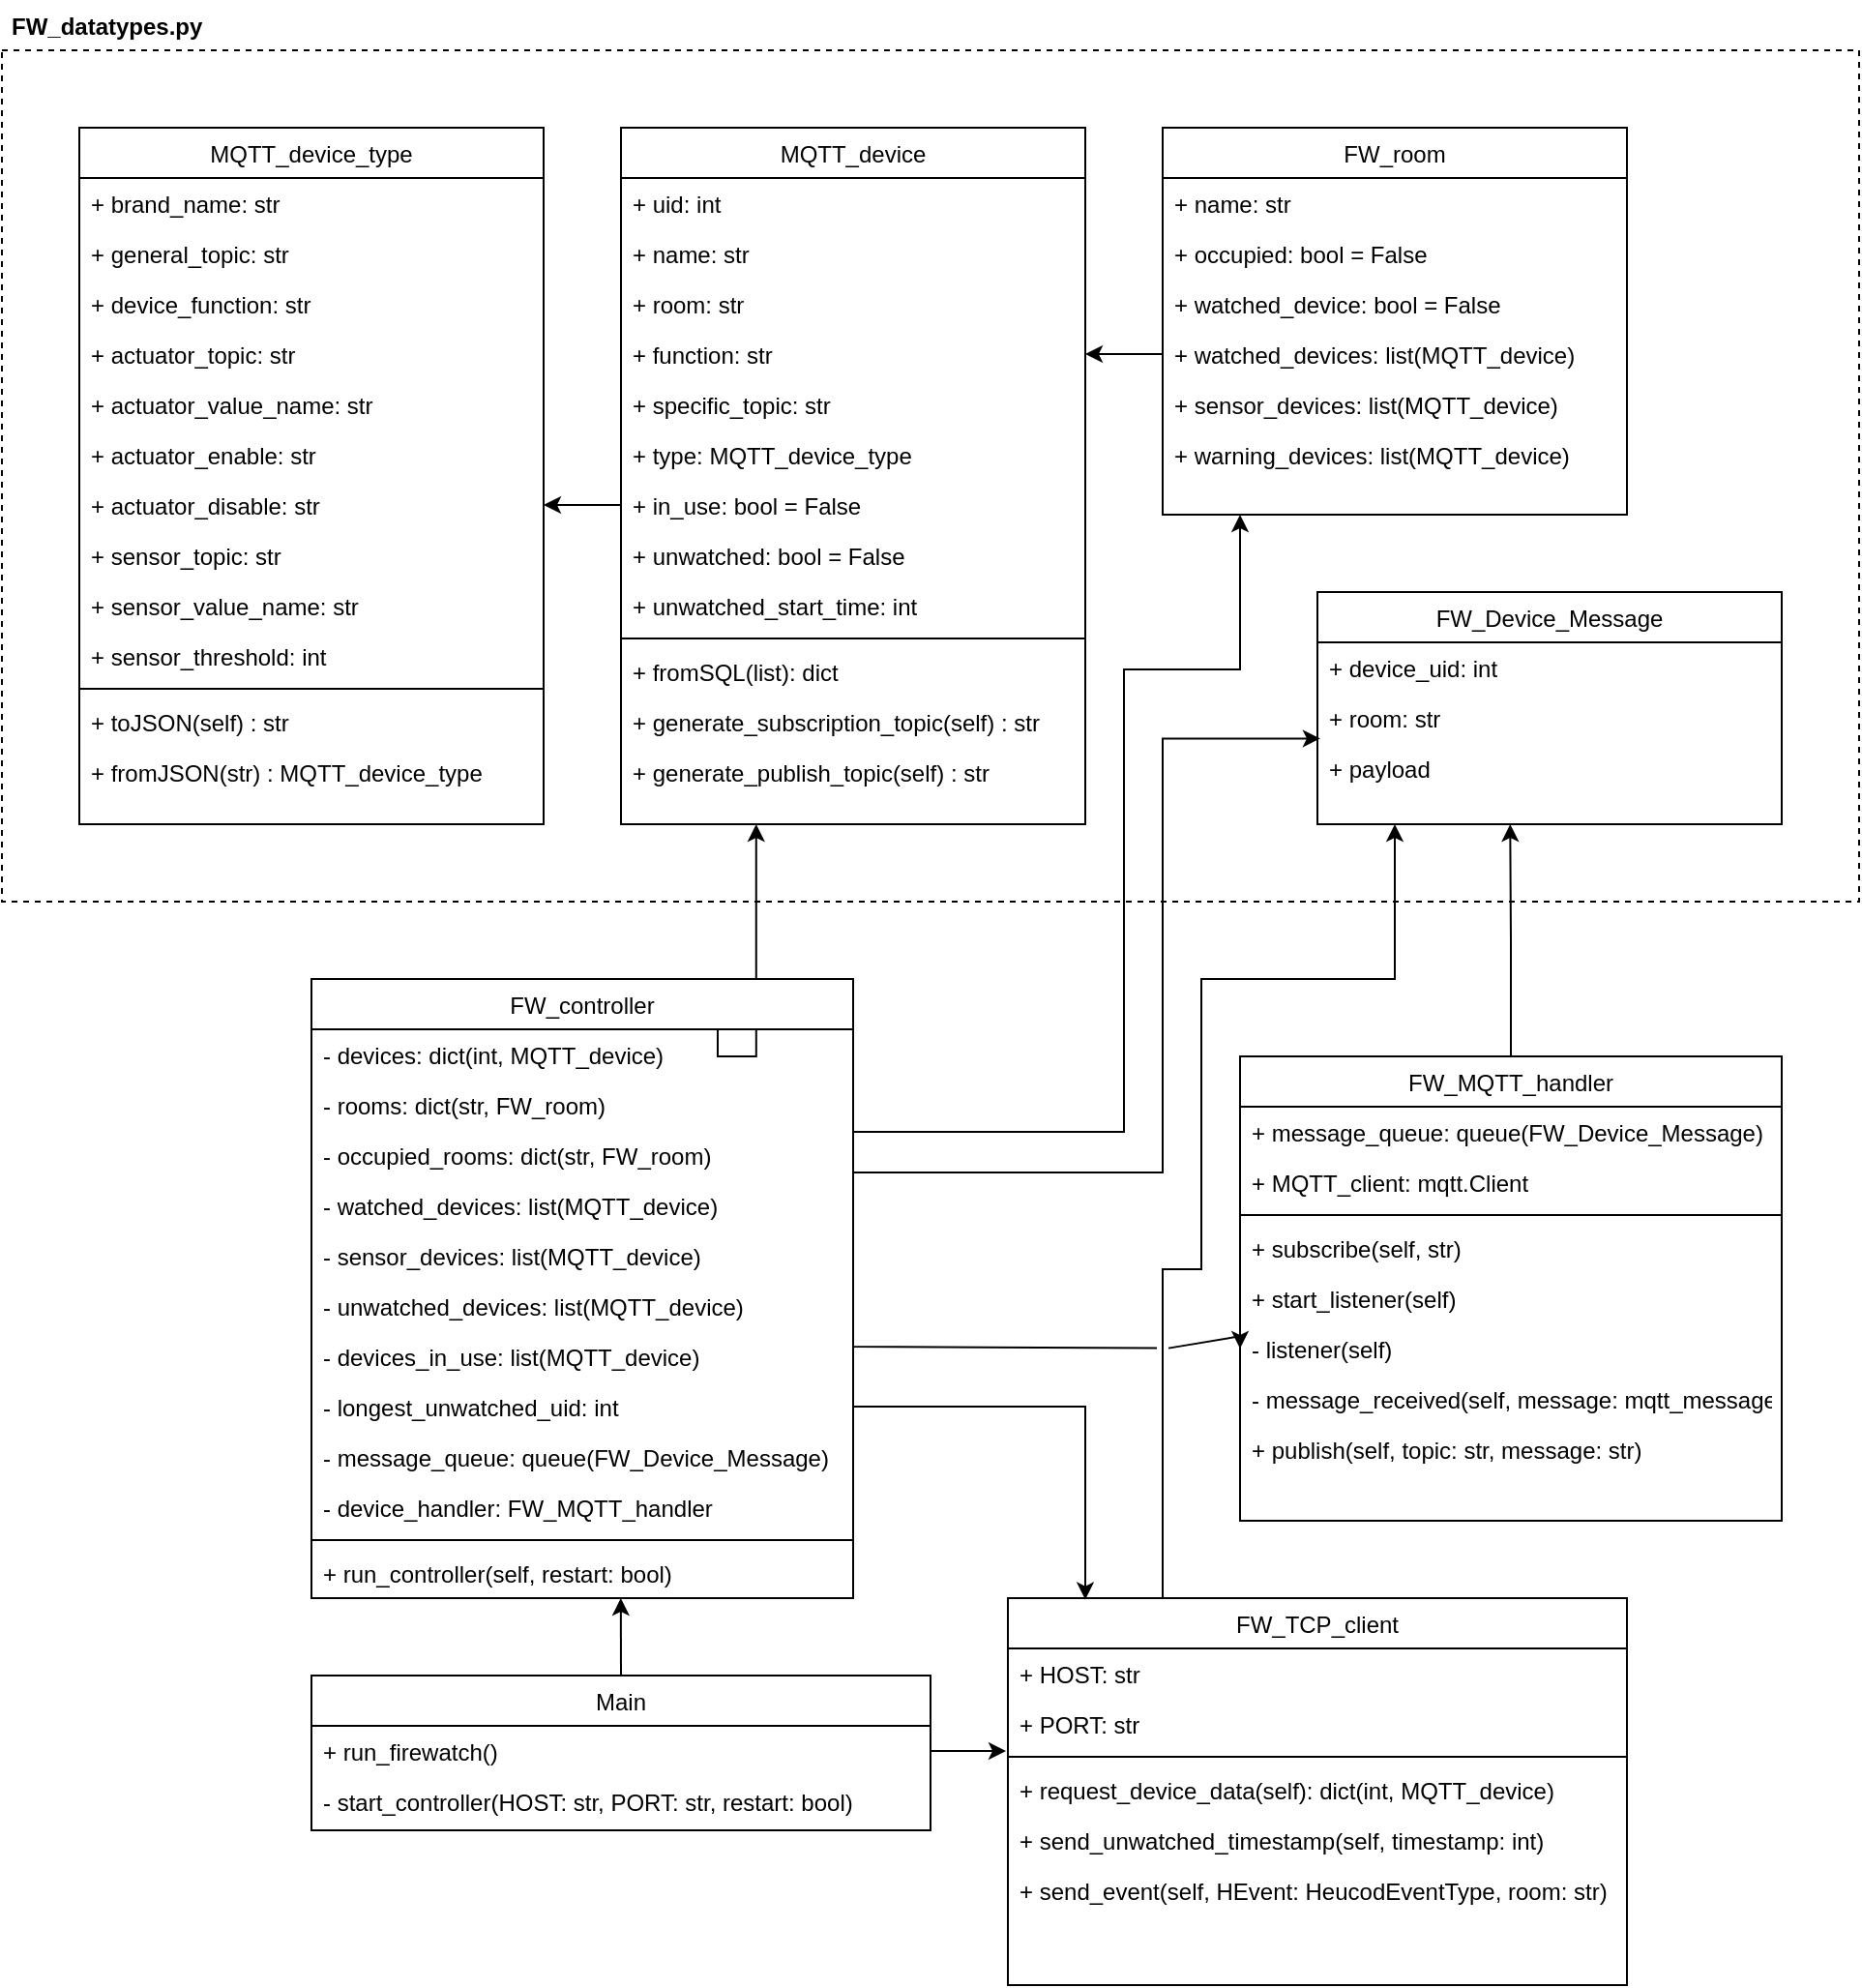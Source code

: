 <mxfile version="18.1.3" type="device"><diagram id="C5RBs43oDa-KdzZeNtuy" name="Page-1"><mxGraphModel dx="1011" dy="1969" grid="1" gridSize="10" guides="1" tooltips="1" connect="1" arrows="1" fold="1" page="1" pageScale="1" pageWidth="827" pageHeight="1169" math="0" shadow="0"><root><mxCell id="WIyWlLk6GJQsqaUBKTNV-0"/><mxCell id="WIyWlLk6GJQsqaUBKTNV-1" parent="WIyWlLk6GJQsqaUBKTNV-0"/><mxCell id="_A-XfgFSIJ4_9AV0MQ3x-53" value="" style="rounded=0;whiteSpace=wrap;html=1;fillColor=none;dashed=1;" vertex="1" parent="WIyWlLk6GJQsqaUBKTNV-1"><mxGeometry x="40" y="80" width="960" height="440" as="geometry"/></mxCell><mxCell id="zkfFHV4jXpPFQw0GAbJ--0" value="MQTT_device_type" style="swimlane;fontStyle=0;align=center;verticalAlign=top;childLayout=stackLayout;horizontal=1;startSize=26;horizontalStack=0;resizeParent=1;resizeLast=0;collapsible=1;marginBottom=0;rounded=0;shadow=0;strokeWidth=1;" parent="WIyWlLk6GJQsqaUBKTNV-1" vertex="1"><mxGeometry x="80" y="120" width="240" height="360" as="geometry"><mxRectangle x="230" y="140" width="160" height="26" as="alternateBounds"/></mxGeometry></mxCell><mxCell id="zkfFHV4jXpPFQw0GAbJ--1" value="+ brand_name: str" style="text;align=left;verticalAlign=top;spacingLeft=4;spacingRight=4;overflow=hidden;rotatable=0;points=[[0,0.5],[1,0.5]];portConstraint=eastwest;" parent="zkfFHV4jXpPFQw0GAbJ--0" vertex="1"><mxGeometry y="26" width="240" height="26" as="geometry"/></mxCell><mxCell id="zkfFHV4jXpPFQw0GAbJ--2" value="+ general_topic: str" style="text;align=left;verticalAlign=top;spacingLeft=4;spacingRight=4;overflow=hidden;rotatable=0;points=[[0,0.5],[1,0.5]];portConstraint=eastwest;rounded=0;shadow=0;html=0;" parent="zkfFHV4jXpPFQw0GAbJ--0" vertex="1"><mxGeometry y="52" width="240" height="26" as="geometry"/></mxCell><mxCell id="zkfFHV4jXpPFQw0GAbJ--3" value="+ device_function: str" style="text;align=left;verticalAlign=top;spacingLeft=4;spacingRight=4;overflow=hidden;rotatable=0;points=[[0,0.5],[1,0.5]];portConstraint=eastwest;rounded=0;shadow=0;html=0;" parent="zkfFHV4jXpPFQw0GAbJ--0" vertex="1"><mxGeometry y="78" width="240" height="26" as="geometry"/></mxCell><mxCell id="zkfFHV4jXpPFQw0GAbJ--5" value="+ actuator_topic: str" style="text;align=left;verticalAlign=top;spacingLeft=4;spacingRight=4;overflow=hidden;rotatable=0;points=[[0,0.5],[1,0.5]];portConstraint=eastwest;" parent="zkfFHV4jXpPFQw0GAbJ--0" vertex="1"><mxGeometry y="104" width="240" height="26" as="geometry"/></mxCell><mxCell id="_A-XfgFSIJ4_9AV0MQ3x-2" value="+ actuator_value_name: str" style="text;align=left;verticalAlign=top;spacingLeft=4;spacingRight=4;overflow=hidden;rotatable=0;points=[[0,0.5],[1,0.5]];portConstraint=eastwest;" vertex="1" parent="zkfFHV4jXpPFQw0GAbJ--0"><mxGeometry y="130" width="240" height="26" as="geometry"/></mxCell><mxCell id="_A-XfgFSIJ4_9AV0MQ3x-3" value="+ actuator_enable: str" style="text;align=left;verticalAlign=top;spacingLeft=4;spacingRight=4;overflow=hidden;rotatable=0;points=[[0,0.5],[1,0.5]];portConstraint=eastwest;" vertex="1" parent="zkfFHV4jXpPFQw0GAbJ--0"><mxGeometry y="156" width="240" height="26" as="geometry"/></mxCell><mxCell id="_A-XfgFSIJ4_9AV0MQ3x-4" value="+ actuator_disable: str" style="text;align=left;verticalAlign=top;spacingLeft=4;spacingRight=4;overflow=hidden;rotatable=0;points=[[0,0.5],[1,0.5]];portConstraint=eastwest;" vertex="1" parent="zkfFHV4jXpPFQw0GAbJ--0"><mxGeometry y="182" width="240" height="26" as="geometry"/></mxCell><mxCell id="_A-XfgFSIJ4_9AV0MQ3x-5" value="+ sensor_topic: str" style="text;align=left;verticalAlign=top;spacingLeft=4;spacingRight=4;overflow=hidden;rotatable=0;points=[[0,0.5],[1,0.5]];portConstraint=eastwest;" vertex="1" parent="zkfFHV4jXpPFQw0GAbJ--0"><mxGeometry y="208" width="240" height="26" as="geometry"/></mxCell><mxCell id="_A-XfgFSIJ4_9AV0MQ3x-6" value="+ sensor_value_name: str" style="text;align=left;verticalAlign=top;spacingLeft=4;spacingRight=4;overflow=hidden;rotatable=0;points=[[0,0.5],[1,0.5]];portConstraint=eastwest;" vertex="1" parent="zkfFHV4jXpPFQw0GAbJ--0"><mxGeometry y="234" width="240" height="26" as="geometry"/></mxCell><mxCell id="_A-XfgFSIJ4_9AV0MQ3x-7" value="+ sensor_threshold: int" style="text;align=left;verticalAlign=top;spacingLeft=4;spacingRight=4;overflow=hidden;rotatable=0;points=[[0,0.5],[1,0.5]];portConstraint=eastwest;" vertex="1" parent="zkfFHV4jXpPFQw0GAbJ--0"><mxGeometry y="260" width="240" height="26" as="geometry"/></mxCell><mxCell id="zkfFHV4jXpPFQw0GAbJ--4" value="" style="line;html=1;strokeWidth=1;align=left;verticalAlign=middle;spacingTop=-1;spacingLeft=3;spacingRight=3;rotatable=0;labelPosition=right;points=[];portConstraint=eastwest;" parent="zkfFHV4jXpPFQw0GAbJ--0" vertex="1"><mxGeometry y="286" width="240" height="8" as="geometry"/></mxCell><mxCell id="_A-XfgFSIJ4_9AV0MQ3x-8" value="+ toJSON(self) : str" style="text;align=left;verticalAlign=top;spacingLeft=4;spacingRight=4;overflow=hidden;rotatable=0;points=[[0,0.5],[1,0.5]];portConstraint=eastwest;" vertex="1" parent="zkfFHV4jXpPFQw0GAbJ--0"><mxGeometry y="294" width="240" height="26" as="geometry"/></mxCell><mxCell id="_A-XfgFSIJ4_9AV0MQ3x-9" value="+ fromJSON(str) : MQTT_device_type" style="text;align=left;verticalAlign=top;spacingLeft=4;spacingRight=4;overflow=hidden;rotatable=0;points=[[0,0.5],[1,0.5]];portConstraint=eastwest;" vertex="1" parent="zkfFHV4jXpPFQw0GAbJ--0"><mxGeometry y="320" width="240" height="26" as="geometry"/></mxCell><mxCell id="_A-XfgFSIJ4_9AV0MQ3x-10" value="MQTT_device" style="swimlane;fontStyle=0;align=center;verticalAlign=top;childLayout=stackLayout;horizontal=1;startSize=26;horizontalStack=0;resizeParent=1;resizeLast=0;collapsible=1;marginBottom=0;rounded=0;shadow=0;strokeWidth=1;" vertex="1" parent="WIyWlLk6GJQsqaUBKTNV-1"><mxGeometry x="360" y="120" width="240" height="360" as="geometry"><mxRectangle x="230" y="140" width="160" height="26" as="alternateBounds"/></mxGeometry></mxCell><mxCell id="_A-XfgFSIJ4_9AV0MQ3x-11" value="+ uid: int" style="text;align=left;verticalAlign=top;spacingLeft=4;spacingRight=4;overflow=hidden;rotatable=0;points=[[0,0.5],[1,0.5]];portConstraint=eastwest;" vertex="1" parent="_A-XfgFSIJ4_9AV0MQ3x-10"><mxGeometry y="26" width="240" height="26" as="geometry"/></mxCell><mxCell id="_A-XfgFSIJ4_9AV0MQ3x-12" value="+ name: str" style="text;align=left;verticalAlign=top;spacingLeft=4;spacingRight=4;overflow=hidden;rotatable=0;points=[[0,0.5],[1,0.5]];portConstraint=eastwest;rounded=0;shadow=0;html=0;" vertex="1" parent="_A-XfgFSIJ4_9AV0MQ3x-10"><mxGeometry y="52" width="240" height="26" as="geometry"/></mxCell><mxCell id="_A-XfgFSIJ4_9AV0MQ3x-13" value="+ room: str" style="text;align=left;verticalAlign=top;spacingLeft=4;spacingRight=4;overflow=hidden;rotatable=0;points=[[0,0.5],[1,0.5]];portConstraint=eastwest;rounded=0;shadow=0;html=0;" vertex="1" parent="_A-XfgFSIJ4_9AV0MQ3x-10"><mxGeometry y="78" width="240" height="26" as="geometry"/></mxCell><mxCell id="_A-XfgFSIJ4_9AV0MQ3x-14" value="+ function: str" style="text;align=left;verticalAlign=top;spacingLeft=4;spacingRight=4;overflow=hidden;rotatable=0;points=[[0,0.5],[1,0.5]];portConstraint=eastwest;" vertex="1" parent="_A-XfgFSIJ4_9AV0MQ3x-10"><mxGeometry y="104" width="240" height="26" as="geometry"/></mxCell><mxCell id="_A-XfgFSIJ4_9AV0MQ3x-15" value="+ specific_topic: str" style="text;align=left;verticalAlign=top;spacingLeft=4;spacingRight=4;overflow=hidden;rotatable=0;points=[[0,0.5],[1,0.5]];portConstraint=eastwest;" vertex="1" parent="_A-XfgFSIJ4_9AV0MQ3x-10"><mxGeometry y="130" width="240" height="26" as="geometry"/></mxCell><mxCell id="_A-XfgFSIJ4_9AV0MQ3x-16" value="+ type: MQTT_device_type" style="text;align=left;verticalAlign=top;spacingLeft=4;spacingRight=4;overflow=hidden;rotatable=0;points=[[0,0.5],[1,0.5]];portConstraint=eastwest;" vertex="1" parent="_A-XfgFSIJ4_9AV0MQ3x-10"><mxGeometry y="156" width="240" height="26" as="geometry"/></mxCell><mxCell id="_A-XfgFSIJ4_9AV0MQ3x-17" value="+ in_use: bool = False" style="text;align=left;verticalAlign=top;spacingLeft=4;spacingRight=4;overflow=hidden;rotatable=0;points=[[0,0.5],[1,0.5]];portConstraint=eastwest;" vertex="1" parent="_A-XfgFSIJ4_9AV0MQ3x-10"><mxGeometry y="182" width="240" height="26" as="geometry"/></mxCell><mxCell id="_A-XfgFSIJ4_9AV0MQ3x-18" value="+ unwatched: bool = False" style="text;align=left;verticalAlign=top;spacingLeft=4;spacingRight=4;overflow=hidden;rotatable=0;points=[[0,0.5],[1,0.5]];portConstraint=eastwest;" vertex="1" parent="_A-XfgFSIJ4_9AV0MQ3x-10"><mxGeometry y="208" width="240" height="26" as="geometry"/></mxCell><mxCell id="_A-XfgFSIJ4_9AV0MQ3x-19" value="+ unwatched_start_time: int" style="text;align=left;verticalAlign=top;spacingLeft=4;spacingRight=4;overflow=hidden;rotatable=0;points=[[0,0.5],[1,0.5]];portConstraint=eastwest;" vertex="1" parent="_A-XfgFSIJ4_9AV0MQ3x-10"><mxGeometry y="234" width="240" height="26" as="geometry"/></mxCell><mxCell id="_A-XfgFSIJ4_9AV0MQ3x-21" value="" style="line;html=1;strokeWidth=1;align=left;verticalAlign=middle;spacingTop=-1;spacingLeft=3;spacingRight=3;rotatable=0;labelPosition=right;points=[];portConstraint=eastwest;" vertex="1" parent="_A-XfgFSIJ4_9AV0MQ3x-10"><mxGeometry y="260" width="240" height="8" as="geometry"/></mxCell><mxCell id="_A-XfgFSIJ4_9AV0MQ3x-22" value="+ fromSQL(list): dict" style="text;align=left;verticalAlign=top;spacingLeft=4;spacingRight=4;overflow=hidden;rotatable=0;points=[[0,0.5],[1,0.5]];portConstraint=eastwest;" vertex="1" parent="_A-XfgFSIJ4_9AV0MQ3x-10"><mxGeometry y="268" width="240" height="26" as="geometry"/></mxCell><mxCell id="_A-XfgFSIJ4_9AV0MQ3x-23" value="+ generate_subscription_topic(self) : str" style="text;align=left;verticalAlign=top;spacingLeft=4;spacingRight=4;overflow=hidden;rotatable=0;points=[[0,0.5],[1,0.5]];portConstraint=eastwest;" vertex="1" parent="_A-XfgFSIJ4_9AV0MQ3x-10"><mxGeometry y="294" width="240" height="26" as="geometry"/></mxCell><mxCell id="_A-XfgFSIJ4_9AV0MQ3x-24" value="+ generate_publish_topic(self) : str" style="text;align=left;verticalAlign=top;spacingLeft=4;spacingRight=4;overflow=hidden;rotatable=0;points=[[0,0.5],[1,0.5]];portConstraint=eastwest;" vertex="1" parent="_A-XfgFSIJ4_9AV0MQ3x-10"><mxGeometry y="320" width="240" height="26" as="geometry"/></mxCell><mxCell id="_A-XfgFSIJ4_9AV0MQ3x-26" style="edgeStyle=orthogonalEdgeStyle;rounded=0;orthogonalLoop=1;jettySize=auto;html=1;exitX=0;exitY=0.5;exitDx=0;exitDy=0;entryX=1;entryY=0.5;entryDx=0;entryDy=0;" edge="1" parent="WIyWlLk6GJQsqaUBKTNV-1" source="_A-XfgFSIJ4_9AV0MQ3x-17" target="_A-XfgFSIJ4_9AV0MQ3x-4"><mxGeometry relative="1" as="geometry"/></mxCell><mxCell id="_A-XfgFSIJ4_9AV0MQ3x-27" value="FW_room" style="swimlane;fontStyle=0;align=center;verticalAlign=top;childLayout=stackLayout;horizontal=1;startSize=26;horizontalStack=0;resizeParent=1;resizeLast=0;collapsible=1;marginBottom=0;rounded=0;shadow=0;strokeWidth=1;" vertex="1" parent="WIyWlLk6GJQsqaUBKTNV-1"><mxGeometry x="640" y="120" width="240" height="200" as="geometry"><mxRectangle x="230" y="140" width="160" height="26" as="alternateBounds"/></mxGeometry></mxCell><mxCell id="_A-XfgFSIJ4_9AV0MQ3x-28" value="+ name: str" style="text;align=left;verticalAlign=top;spacingLeft=4;spacingRight=4;overflow=hidden;rotatable=0;points=[[0,0.5],[1,0.5]];portConstraint=eastwest;" vertex="1" parent="_A-XfgFSIJ4_9AV0MQ3x-27"><mxGeometry y="26" width="240" height="26" as="geometry"/></mxCell><mxCell id="_A-XfgFSIJ4_9AV0MQ3x-29" value="+ occupied: bool = False" style="text;align=left;verticalAlign=top;spacingLeft=4;spacingRight=4;overflow=hidden;rotatable=0;points=[[0,0.5],[1,0.5]];portConstraint=eastwest;rounded=0;shadow=0;html=0;" vertex="1" parent="_A-XfgFSIJ4_9AV0MQ3x-27"><mxGeometry y="52" width="240" height="26" as="geometry"/></mxCell><mxCell id="_A-XfgFSIJ4_9AV0MQ3x-30" value="+ watched_device: bool = False" style="text;align=left;verticalAlign=top;spacingLeft=4;spacingRight=4;overflow=hidden;rotatable=0;points=[[0,0.5],[1,0.5]];portConstraint=eastwest;rounded=0;shadow=0;html=0;" vertex="1" parent="_A-XfgFSIJ4_9AV0MQ3x-27"><mxGeometry y="78" width="240" height="26" as="geometry"/></mxCell><mxCell id="_A-XfgFSIJ4_9AV0MQ3x-41" value="+ watched_devices: list(MQTT_device)" style="text;align=left;verticalAlign=top;spacingLeft=4;spacingRight=4;overflow=hidden;rotatable=0;points=[[0,0.5],[1,0.5]];portConstraint=eastwest;rounded=0;shadow=0;html=0;" vertex="1" parent="_A-XfgFSIJ4_9AV0MQ3x-27"><mxGeometry y="104" width="240" height="26" as="geometry"/></mxCell><mxCell id="_A-XfgFSIJ4_9AV0MQ3x-42" value="+ sensor_devices: list(MQTT_device)" style="text;align=left;verticalAlign=top;spacingLeft=4;spacingRight=4;overflow=hidden;rotatable=0;points=[[0,0.5],[1,0.5]];portConstraint=eastwest;rounded=0;shadow=0;html=0;" vertex="1" parent="_A-XfgFSIJ4_9AV0MQ3x-27"><mxGeometry y="130" width="240" height="26" as="geometry"/></mxCell><mxCell id="_A-XfgFSIJ4_9AV0MQ3x-43" value="+ warning_devices: list(MQTT_device)" style="text;align=left;verticalAlign=top;spacingLeft=4;spacingRight=4;overflow=hidden;rotatable=0;points=[[0,0.5],[1,0.5]];portConstraint=eastwest;rounded=0;shadow=0;html=0;" vertex="1" parent="_A-XfgFSIJ4_9AV0MQ3x-27"><mxGeometry y="156" width="240" height="26" as="geometry"/></mxCell><mxCell id="_A-XfgFSIJ4_9AV0MQ3x-44" style="edgeStyle=orthogonalEdgeStyle;rounded=0;orthogonalLoop=1;jettySize=auto;html=1;exitX=0;exitY=0.5;exitDx=0;exitDy=0;entryX=1;entryY=0.5;entryDx=0;entryDy=0;" edge="1" parent="WIyWlLk6GJQsqaUBKTNV-1" source="_A-XfgFSIJ4_9AV0MQ3x-41" target="_A-XfgFSIJ4_9AV0MQ3x-14"><mxGeometry relative="1" as="geometry"/></mxCell><mxCell id="_A-XfgFSIJ4_9AV0MQ3x-45" value="FW_Device_Message" style="swimlane;fontStyle=0;align=center;verticalAlign=top;childLayout=stackLayout;horizontal=1;startSize=26;horizontalStack=0;resizeParent=1;resizeLast=0;collapsible=1;marginBottom=0;rounded=0;shadow=0;strokeWidth=1;" vertex="1" parent="WIyWlLk6GJQsqaUBKTNV-1"><mxGeometry x="720" y="360" width="240" height="120" as="geometry"><mxRectangle x="230" y="140" width="160" height="26" as="alternateBounds"/></mxGeometry></mxCell><mxCell id="_A-XfgFSIJ4_9AV0MQ3x-46" value="+ device_uid: int" style="text;align=left;verticalAlign=top;spacingLeft=4;spacingRight=4;overflow=hidden;rotatable=0;points=[[0,0.5],[1,0.5]];portConstraint=eastwest;" vertex="1" parent="_A-XfgFSIJ4_9AV0MQ3x-45"><mxGeometry y="26" width="240" height="26" as="geometry"/></mxCell><mxCell id="_A-XfgFSIJ4_9AV0MQ3x-47" value="+ room: str" style="text;align=left;verticalAlign=top;spacingLeft=4;spacingRight=4;overflow=hidden;rotatable=0;points=[[0,0.5],[1,0.5]];portConstraint=eastwest;rounded=0;shadow=0;html=0;" vertex="1" parent="_A-XfgFSIJ4_9AV0MQ3x-45"><mxGeometry y="52" width="240" height="26" as="geometry"/></mxCell><mxCell id="_A-XfgFSIJ4_9AV0MQ3x-48" value="+ payload" style="text;align=left;verticalAlign=top;spacingLeft=4;spacingRight=4;overflow=hidden;rotatable=0;points=[[0,0.5],[1,0.5]];portConstraint=eastwest;rounded=0;shadow=0;html=0;" vertex="1" parent="_A-XfgFSIJ4_9AV0MQ3x-45"><mxGeometry y="78" width="240" height="26" as="geometry"/></mxCell><mxCell id="_A-XfgFSIJ4_9AV0MQ3x-54" value="FW_datatypes.py" style="text;align=left;fontStyle=1;verticalAlign=middle;spacingLeft=3;spacingRight=3;strokeColor=none;rotatable=0;points=[[0,0.5],[1,0.5]];portConstraint=eastwest;dashed=1;fillColor=none;" vertex="1" parent="WIyWlLk6GJQsqaUBKTNV-1"><mxGeometry x="40" y="54" width="80" height="26" as="geometry"/></mxCell><mxCell id="_A-XfgFSIJ4_9AV0MQ3x-95" style="edgeStyle=orthogonalEdgeStyle;rounded=0;orthogonalLoop=1;jettySize=auto;html=1;exitX=0.5;exitY=0;exitDx=0;exitDy=0;" edge="1" parent="WIyWlLk6GJQsqaUBKTNV-1" source="_A-XfgFSIJ4_9AV0MQ3x-55"><mxGeometry relative="1" as="geometry"><mxPoint x="819.632" y="480" as="targetPoint"/></mxGeometry></mxCell><mxCell id="_A-XfgFSIJ4_9AV0MQ3x-55" value="FW_MQTT_handler" style="swimlane;fontStyle=0;align=center;verticalAlign=top;childLayout=stackLayout;horizontal=1;startSize=26;horizontalStack=0;resizeParent=1;resizeLast=0;collapsible=1;marginBottom=0;rounded=0;shadow=0;strokeWidth=1;" vertex="1" parent="WIyWlLk6GJQsqaUBKTNV-1"><mxGeometry x="680" y="600" width="280" height="240" as="geometry"><mxRectangle x="230" y="140" width="160" height="26" as="alternateBounds"/></mxGeometry></mxCell><mxCell id="_A-XfgFSIJ4_9AV0MQ3x-56" value="+ message_queue: queue(FW_Device_Message)" style="text;align=left;verticalAlign=top;spacingLeft=4;spacingRight=4;overflow=hidden;rotatable=0;points=[[0,0.5],[1,0.5]];portConstraint=eastwest;" vertex="1" parent="_A-XfgFSIJ4_9AV0MQ3x-55"><mxGeometry y="26" width="280" height="26" as="geometry"/></mxCell><mxCell id="_A-XfgFSIJ4_9AV0MQ3x-57" value="+ MQTT_client: mqtt.Client" style="text;align=left;verticalAlign=top;spacingLeft=4;spacingRight=4;overflow=hidden;rotatable=0;points=[[0,0.5],[1,0.5]];portConstraint=eastwest;rounded=0;shadow=0;html=0;" vertex="1" parent="_A-XfgFSIJ4_9AV0MQ3x-55"><mxGeometry y="52" width="280" height="26" as="geometry"/></mxCell><mxCell id="_A-XfgFSIJ4_9AV0MQ3x-66" value="" style="line;html=1;strokeWidth=1;align=left;verticalAlign=middle;spacingTop=-1;spacingLeft=3;spacingRight=3;rotatable=0;labelPosition=right;points=[];portConstraint=eastwest;" vertex="1" parent="_A-XfgFSIJ4_9AV0MQ3x-55"><mxGeometry y="78" width="280" height="8" as="geometry"/></mxCell><mxCell id="_A-XfgFSIJ4_9AV0MQ3x-67" value="+ subscribe(self, str)" style="text;align=left;verticalAlign=top;spacingLeft=4;spacingRight=4;overflow=hidden;rotatable=0;points=[[0,0.5],[1,0.5]];portConstraint=eastwest;" vertex="1" parent="_A-XfgFSIJ4_9AV0MQ3x-55"><mxGeometry y="86" width="280" height="26" as="geometry"/></mxCell><mxCell id="_A-XfgFSIJ4_9AV0MQ3x-68" value="+ start_listener(self)" style="text;align=left;verticalAlign=top;spacingLeft=4;spacingRight=4;overflow=hidden;rotatable=0;points=[[0,0.5],[1,0.5]];portConstraint=eastwest;" vertex="1" parent="_A-XfgFSIJ4_9AV0MQ3x-55"><mxGeometry y="112" width="280" height="26" as="geometry"/></mxCell><mxCell id="_A-XfgFSIJ4_9AV0MQ3x-69" value="- listener(self)" style="text;align=left;verticalAlign=top;spacingLeft=4;spacingRight=4;overflow=hidden;rotatable=0;points=[[0,0.5],[1,0.5]];portConstraint=eastwest;" vertex="1" parent="_A-XfgFSIJ4_9AV0MQ3x-55"><mxGeometry y="138" width="280" height="26" as="geometry"/></mxCell><mxCell id="_A-XfgFSIJ4_9AV0MQ3x-70" value="- message_received(self, message: mqtt_message" style="text;align=left;verticalAlign=top;spacingLeft=4;spacingRight=4;overflow=hidden;rotatable=0;points=[[0,0.5],[1,0.5]];portConstraint=eastwest;" vertex="1" parent="_A-XfgFSIJ4_9AV0MQ3x-55"><mxGeometry y="164" width="280" height="26" as="geometry"/></mxCell><mxCell id="_A-XfgFSIJ4_9AV0MQ3x-71" value="+ publish(self, topic: str, message: str)" style="text;align=left;verticalAlign=top;spacingLeft=4;spacingRight=4;overflow=hidden;rotatable=0;points=[[0,0.5],[1,0.5]];portConstraint=eastwest;" vertex="1" parent="_A-XfgFSIJ4_9AV0MQ3x-55"><mxGeometry y="190" width="280" height="26" as="geometry"/></mxCell><mxCell id="_A-XfgFSIJ4_9AV0MQ3x-94" style="edgeStyle=orthogonalEdgeStyle;rounded=0;orthogonalLoop=1;jettySize=auto;html=1;exitX=0.25;exitY=0;exitDx=0;exitDy=0;" edge="1" parent="WIyWlLk6GJQsqaUBKTNV-1" source="_A-XfgFSIJ4_9AV0MQ3x-74"><mxGeometry relative="1" as="geometry"><mxPoint x="760" y="480" as="targetPoint"/><Array as="points"><mxPoint x="640" y="710"/><mxPoint x="660" y="710"/><mxPoint x="660" y="560"/><mxPoint x="760" y="560"/></Array></mxGeometry></mxCell><mxCell id="_A-XfgFSIJ4_9AV0MQ3x-74" value="FW_TCP_client" style="swimlane;fontStyle=0;align=center;verticalAlign=top;childLayout=stackLayout;horizontal=1;startSize=26;horizontalStack=0;resizeParent=1;resizeLast=0;collapsible=1;marginBottom=0;rounded=0;shadow=0;strokeWidth=1;" vertex="1" parent="WIyWlLk6GJQsqaUBKTNV-1"><mxGeometry x="560" y="880" width="320" height="200" as="geometry"><mxRectangle x="230" y="140" width="160" height="26" as="alternateBounds"/></mxGeometry></mxCell><mxCell id="_A-XfgFSIJ4_9AV0MQ3x-75" value="+ HOST: str" style="text;align=left;verticalAlign=top;spacingLeft=4;spacingRight=4;overflow=hidden;rotatable=0;points=[[0,0.5],[1,0.5]];portConstraint=eastwest;" vertex="1" parent="_A-XfgFSIJ4_9AV0MQ3x-74"><mxGeometry y="26" width="320" height="26" as="geometry"/></mxCell><mxCell id="_A-XfgFSIJ4_9AV0MQ3x-76" value="+ PORT: str" style="text;align=left;verticalAlign=top;spacingLeft=4;spacingRight=4;overflow=hidden;rotatable=0;points=[[0,0.5],[1,0.5]];portConstraint=eastwest;rounded=0;shadow=0;html=0;" vertex="1" parent="_A-XfgFSIJ4_9AV0MQ3x-74"><mxGeometry y="52" width="320" height="26" as="geometry"/></mxCell><mxCell id="_A-XfgFSIJ4_9AV0MQ3x-77" value="" style="line;html=1;strokeWidth=1;align=left;verticalAlign=middle;spacingTop=-1;spacingLeft=3;spacingRight=3;rotatable=0;labelPosition=right;points=[];portConstraint=eastwest;" vertex="1" parent="_A-XfgFSIJ4_9AV0MQ3x-74"><mxGeometry y="78" width="320" height="8" as="geometry"/></mxCell><mxCell id="_A-XfgFSIJ4_9AV0MQ3x-78" value="+ request_device_data(self): dict(int, MQTT_device)" style="text;align=left;verticalAlign=top;spacingLeft=4;spacingRight=4;overflow=hidden;rotatable=0;points=[[0,0.5],[1,0.5]];portConstraint=eastwest;" vertex="1" parent="_A-XfgFSIJ4_9AV0MQ3x-74"><mxGeometry y="86" width="320" height="26" as="geometry"/></mxCell><mxCell id="_A-XfgFSIJ4_9AV0MQ3x-79" value="+ send_unwatched_timestamp(self, timestamp: int)" style="text;align=left;verticalAlign=top;spacingLeft=4;spacingRight=4;overflow=hidden;rotatable=0;points=[[0,0.5],[1,0.5]];portConstraint=eastwest;" vertex="1" parent="_A-XfgFSIJ4_9AV0MQ3x-74"><mxGeometry y="112" width="320" height="26" as="geometry"/></mxCell><mxCell id="_A-XfgFSIJ4_9AV0MQ3x-80" value="+ send_event(self, HEvent: HeucodEventType, room: str)" style="text;align=left;verticalAlign=top;spacingLeft=4;spacingRight=4;overflow=hidden;rotatable=0;points=[[0,0.5],[1,0.5]];portConstraint=eastwest;" vertex="1" parent="_A-XfgFSIJ4_9AV0MQ3x-74"><mxGeometry y="138" width="320" height="26" as="geometry"/></mxCell><mxCell id="_A-XfgFSIJ4_9AV0MQ3x-98" style="edgeStyle=orthogonalEdgeStyle;rounded=0;orthogonalLoop=1;jettySize=auto;html=1;exitX=0.75;exitY=0;exitDx=0;exitDy=0;" edge="1" parent="WIyWlLk6GJQsqaUBKTNV-1" source="_A-XfgFSIJ4_9AV0MQ3x-85"><mxGeometry relative="1" as="geometry"><mxPoint x="429.882" y="480" as="targetPoint"/><Array as="points"><mxPoint x="430" y="600"/></Array></mxGeometry></mxCell><mxCell id="_A-XfgFSIJ4_9AV0MQ3x-85" value="FW_controller" style="swimlane;fontStyle=0;align=center;verticalAlign=top;childLayout=stackLayout;horizontal=1;startSize=26;horizontalStack=0;resizeParent=1;resizeLast=0;collapsible=1;marginBottom=0;rounded=0;shadow=0;strokeWidth=1;" vertex="1" parent="WIyWlLk6GJQsqaUBKTNV-1"><mxGeometry x="200" y="560" width="280" height="320" as="geometry"><mxRectangle x="230" y="140" width="160" height="26" as="alternateBounds"/></mxGeometry></mxCell><mxCell id="_A-XfgFSIJ4_9AV0MQ3x-86" value="- devices: dict(int, MQTT_device)" style="text;align=left;verticalAlign=top;spacingLeft=4;spacingRight=4;overflow=hidden;rotatable=0;points=[[0,0.5],[1,0.5]];portConstraint=eastwest;" vertex="1" parent="_A-XfgFSIJ4_9AV0MQ3x-85"><mxGeometry y="26" width="280" height="26" as="geometry"/></mxCell><mxCell id="_A-XfgFSIJ4_9AV0MQ3x-87" value="- rooms: dict(str, FW_room)" style="text;align=left;verticalAlign=top;spacingLeft=4;spacingRight=4;overflow=hidden;rotatable=0;points=[[0,0.5],[1,0.5]];portConstraint=eastwest;rounded=0;shadow=0;html=0;" vertex="1" parent="_A-XfgFSIJ4_9AV0MQ3x-85"><mxGeometry y="52" width="280" height="26" as="geometry"/></mxCell><mxCell id="_A-XfgFSIJ4_9AV0MQ3x-89" value="- occupied_rooms: dict(str, FW_room)" style="text;align=left;verticalAlign=top;spacingLeft=4;spacingRight=4;overflow=hidden;rotatable=0;points=[[0,0.5],[1,0.5]];portConstraint=eastwest;" vertex="1" parent="_A-XfgFSIJ4_9AV0MQ3x-85"><mxGeometry y="78" width="280" height="26" as="geometry"/></mxCell><mxCell id="_A-XfgFSIJ4_9AV0MQ3x-90" value="- watched_devices: list(MQTT_device)" style="text;align=left;verticalAlign=top;spacingLeft=4;spacingRight=4;overflow=hidden;rotatable=0;points=[[0,0.5],[1,0.5]];portConstraint=eastwest;" vertex="1" parent="_A-XfgFSIJ4_9AV0MQ3x-85"><mxGeometry y="104" width="280" height="26" as="geometry"/></mxCell><mxCell id="_A-XfgFSIJ4_9AV0MQ3x-91" value="- sensor_devices: list(MQTT_device)" style="text;align=left;verticalAlign=top;spacingLeft=4;spacingRight=4;overflow=hidden;rotatable=0;points=[[0,0.5],[1,0.5]];portConstraint=eastwest;" vertex="1" parent="_A-XfgFSIJ4_9AV0MQ3x-85"><mxGeometry y="130" width="280" height="26" as="geometry"/></mxCell><mxCell id="_A-XfgFSIJ4_9AV0MQ3x-92" value="- unwatched_devices: list(MQTT_device)" style="text;align=left;verticalAlign=top;spacingLeft=4;spacingRight=4;overflow=hidden;rotatable=0;points=[[0,0.5],[1,0.5]];portConstraint=eastwest;" vertex="1" parent="_A-XfgFSIJ4_9AV0MQ3x-85"><mxGeometry y="156" width="280" height="26" as="geometry"/></mxCell><mxCell id="_A-XfgFSIJ4_9AV0MQ3x-93" value="- devices_in_use: list(MQTT_device)" style="text;align=left;verticalAlign=top;spacingLeft=4;spacingRight=4;overflow=hidden;rotatable=0;points=[[0,0.5],[1,0.5]];portConstraint=eastwest;" vertex="1" parent="_A-XfgFSIJ4_9AV0MQ3x-85"><mxGeometry y="182" width="280" height="26" as="geometry"/></mxCell><mxCell id="_A-XfgFSIJ4_9AV0MQ3x-102" value="- longest_unwatched_uid: int" style="text;align=left;verticalAlign=top;spacingLeft=4;spacingRight=4;overflow=hidden;rotatable=0;points=[[0,0.5],[1,0.5]];portConstraint=eastwest;" vertex="1" parent="_A-XfgFSIJ4_9AV0MQ3x-85"><mxGeometry y="208" width="280" height="26" as="geometry"/></mxCell><mxCell id="_A-XfgFSIJ4_9AV0MQ3x-103" value="- message_queue: queue(FW_Device_Message)" style="text;align=left;verticalAlign=top;spacingLeft=4;spacingRight=4;overflow=hidden;rotatable=0;points=[[0,0.5],[1,0.5]];portConstraint=eastwest;" vertex="1" parent="_A-XfgFSIJ4_9AV0MQ3x-85"><mxGeometry y="234" width="280" height="26" as="geometry"/></mxCell><mxCell id="_A-XfgFSIJ4_9AV0MQ3x-104" value="- device_handler: FW_MQTT_handler" style="text;align=left;verticalAlign=top;spacingLeft=4;spacingRight=4;overflow=hidden;rotatable=0;points=[[0,0.5],[1,0.5]];portConstraint=eastwest;" vertex="1" parent="_A-XfgFSIJ4_9AV0MQ3x-85"><mxGeometry y="260" width="280" height="26" as="geometry"/></mxCell><mxCell id="_A-XfgFSIJ4_9AV0MQ3x-88" value="" style="line;html=1;strokeWidth=1;align=left;verticalAlign=middle;spacingTop=-1;spacingLeft=3;spacingRight=3;rotatable=0;labelPosition=right;points=[];portConstraint=eastwest;" vertex="1" parent="_A-XfgFSIJ4_9AV0MQ3x-85"><mxGeometry y="286" width="280" height="8" as="geometry"/></mxCell><mxCell id="_A-XfgFSIJ4_9AV0MQ3x-105" value="+ run_controller(self, restart: bool)" style="text;align=left;verticalAlign=top;spacingLeft=4;spacingRight=4;overflow=hidden;rotatable=0;points=[[0,0.5],[1,0.5]];portConstraint=eastwest;" vertex="1" parent="_A-XfgFSIJ4_9AV0MQ3x-85"><mxGeometry y="294" width="280" height="26" as="geometry"/></mxCell><mxCell id="_A-XfgFSIJ4_9AV0MQ3x-97" style="edgeStyle=orthogonalEdgeStyle;rounded=0;orthogonalLoop=1;jettySize=auto;html=1;exitX=1;exitY=0.5;exitDx=0;exitDy=0;" edge="1" parent="WIyWlLk6GJQsqaUBKTNV-1" source="_A-XfgFSIJ4_9AV0MQ3x-86"><mxGeometry relative="1" as="geometry"><mxPoint x="680" y="320" as="targetPoint"/><Array as="points"><mxPoint x="620" y="639"/><mxPoint x="620" y="400"/><mxPoint x="680" y="400"/></Array></mxGeometry></mxCell><mxCell id="_A-XfgFSIJ4_9AV0MQ3x-99" style="edgeStyle=orthogonalEdgeStyle;rounded=0;orthogonalLoop=1;jettySize=auto;html=1;exitX=1;exitY=0.5;exitDx=0;exitDy=0;entryX=0;entryY=0.5;entryDx=0;entryDy=0;jumpStyle=gap;" edge="1" parent="WIyWlLk6GJQsqaUBKTNV-1" source="_A-XfgFSIJ4_9AV0MQ3x-91" target="_A-XfgFSIJ4_9AV0MQ3x-69"><mxGeometry relative="1" as="geometry"><Array as="points"><mxPoint x="490" y="750"/><mxPoint x="585" y="750"/></Array></mxGeometry></mxCell><mxCell id="_A-XfgFSIJ4_9AV0MQ3x-106" style="edgeStyle=orthogonalEdgeStyle;rounded=0;jumpStyle=gap;orthogonalLoop=1;jettySize=auto;html=1;exitX=1;exitY=0.5;exitDx=0;exitDy=0;entryX=0.125;entryY=0.004;entryDx=0;entryDy=0;entryPerimeter=0;" edge="1" parent="WIyWlLk6GJQsqaUBKTNV-1" source="_A-XfgFSIJ4_9AV0MQ3x-102" target="_A-XfgFSIJ4_9AV0MQ3x-74"><mxGeometry relative="1" as="geometry"><mxPoint x="590" y="870" as="targetPoint"/></mxGeometry></mxCell><mxCell id="_A-XfgFSIJ4_9AV0MQ3x-107" style="edgeStyle=orthogonalEdgeStyle;rounded=0;jumpStyle=gap;orthogonalLoop=1;jettySize=auto;html=1;exitX=1;exitY=0.5;exitDx=0;exitDy=0;entryX=0.006;entryY=-0.088;entryDx=0;entryDy=0;entryPerimeter=0;" edge="1" parent="WIyWlLk6GJQsqaUBKTNV-1" source="_A-XfgFSIJ4_9AV0MQ3x-86" target="_A-XfgFSIJ4_9AV0MQ3x-48"><mxGeometry relative="1" as="geometry"><Array as="points"><mxPoint x="480" y="660"/><mxPoint x="640" y="660"/><mxPoint x="640" y="436"/></Array></mxGeometry></mxCell><mxCell id="_A-XfgFSIJ4_9AV0MQ3x-121" style="edgeStyle=orthogonalEdgeStyle;rounded=0;jumpStyle=gap;orthogonalLoop=1;jettySize=auto;html=1;exitX=0.5;exitY=0;exitDx=0;exitDy=0;entryX=0.571;entryY=1;entryDx=0;entryDy=0;entryPerimeter=0;" edge="1" parent="WIyWlLk6GJQsqaUBKTNV-1" source="_A-XfgFSIJ4_9AV0MQ3x-108" target="_A-XfgFSIJ4_9AV0MQ3x-105"><mxGeometry relative="1" as="geometry"/></mxCell><mxCell id="_A-XfgFSIJ4_9AV0MQ3x-108" value="Main" style="swimlane;fontStyle=0;align=center;verticalAlign=top;childLayout=stackLayout;horizontal=1;startSize=26;horizontalStack=0;resizeParent=1;resizeLast=0;collapsible=1;marginBottom=0;rounded=0;shadow=0;strokeWidth=1;" vertex="1" parent="WIyWlLk6GJQsqaUBKTNV-1"><mxGeometry x="200" y="920" width="320" height="80" as="geometry"><mxRectangle x="230" y="140" width="160" height="26" as="alternateBounds"/></mxGeometry></mxCell><mxCell id="_A-XfgFSIJ4_9AV0MQ3x-109" value="+ run_firewatch()" style="text;align=left;verticalAlign=top;spacingLeft=4;spacingRight=4;overflow=hidden;rotatable=0;points=[[0,0.5],[1,0.5]];portConstraint=eastwest;" vertex="1" parent="_A-XfgFSIJ4_9AV0MQ3x-108"><mxGeometry y="26" width="320" height="26" as="geometry"/></mxCell><mxCell id="_A-XfgFSIJ4_9AV0MQ3x-110" value="- start_controller(HOST: str, PORT: str, restart: bool)" style="text;align=left;verticalAlign=top;spacingLeft=4;spacingRight=4;overflow=hidden;rotatable=0;points=[[0,0.5],[1,0.5]];portConstraint=eastwest;rounded=0;shadow=0;html=0;" vertex="1" parent="_A-XfgFSIJ4_9AV0MQ3x-108"><mxGeometry y="52" width="320" height="26" as="geometry"/></mxCell><mxCell id="_A-XfgFSIJ4_9AV0MQ3x-122" style="edgeStyle=orthogonalEdgeStyle;rounded=0;jumpStyle=gap;orthogonalLoop=1;jettySize=auto;html=1;exitX=1;exitY=0.5;exitDx=0;exitDy=0;entryX=-0.003;entryY=1.061;entryDx=0;entryDy=0;entryPerimeter=0;" edge="1" parent="WIyWlLk6GJQsqaUBKTNV-1" source="_A-XfgFSIJ4_9AV0MQ3x-109" target="_A-XfgFSIJ4_9AV0MQ3x-76"><mxGeometry relative="1" as="geometry"/></mxCell></root></mxGraphModel></diagram></mxfile>